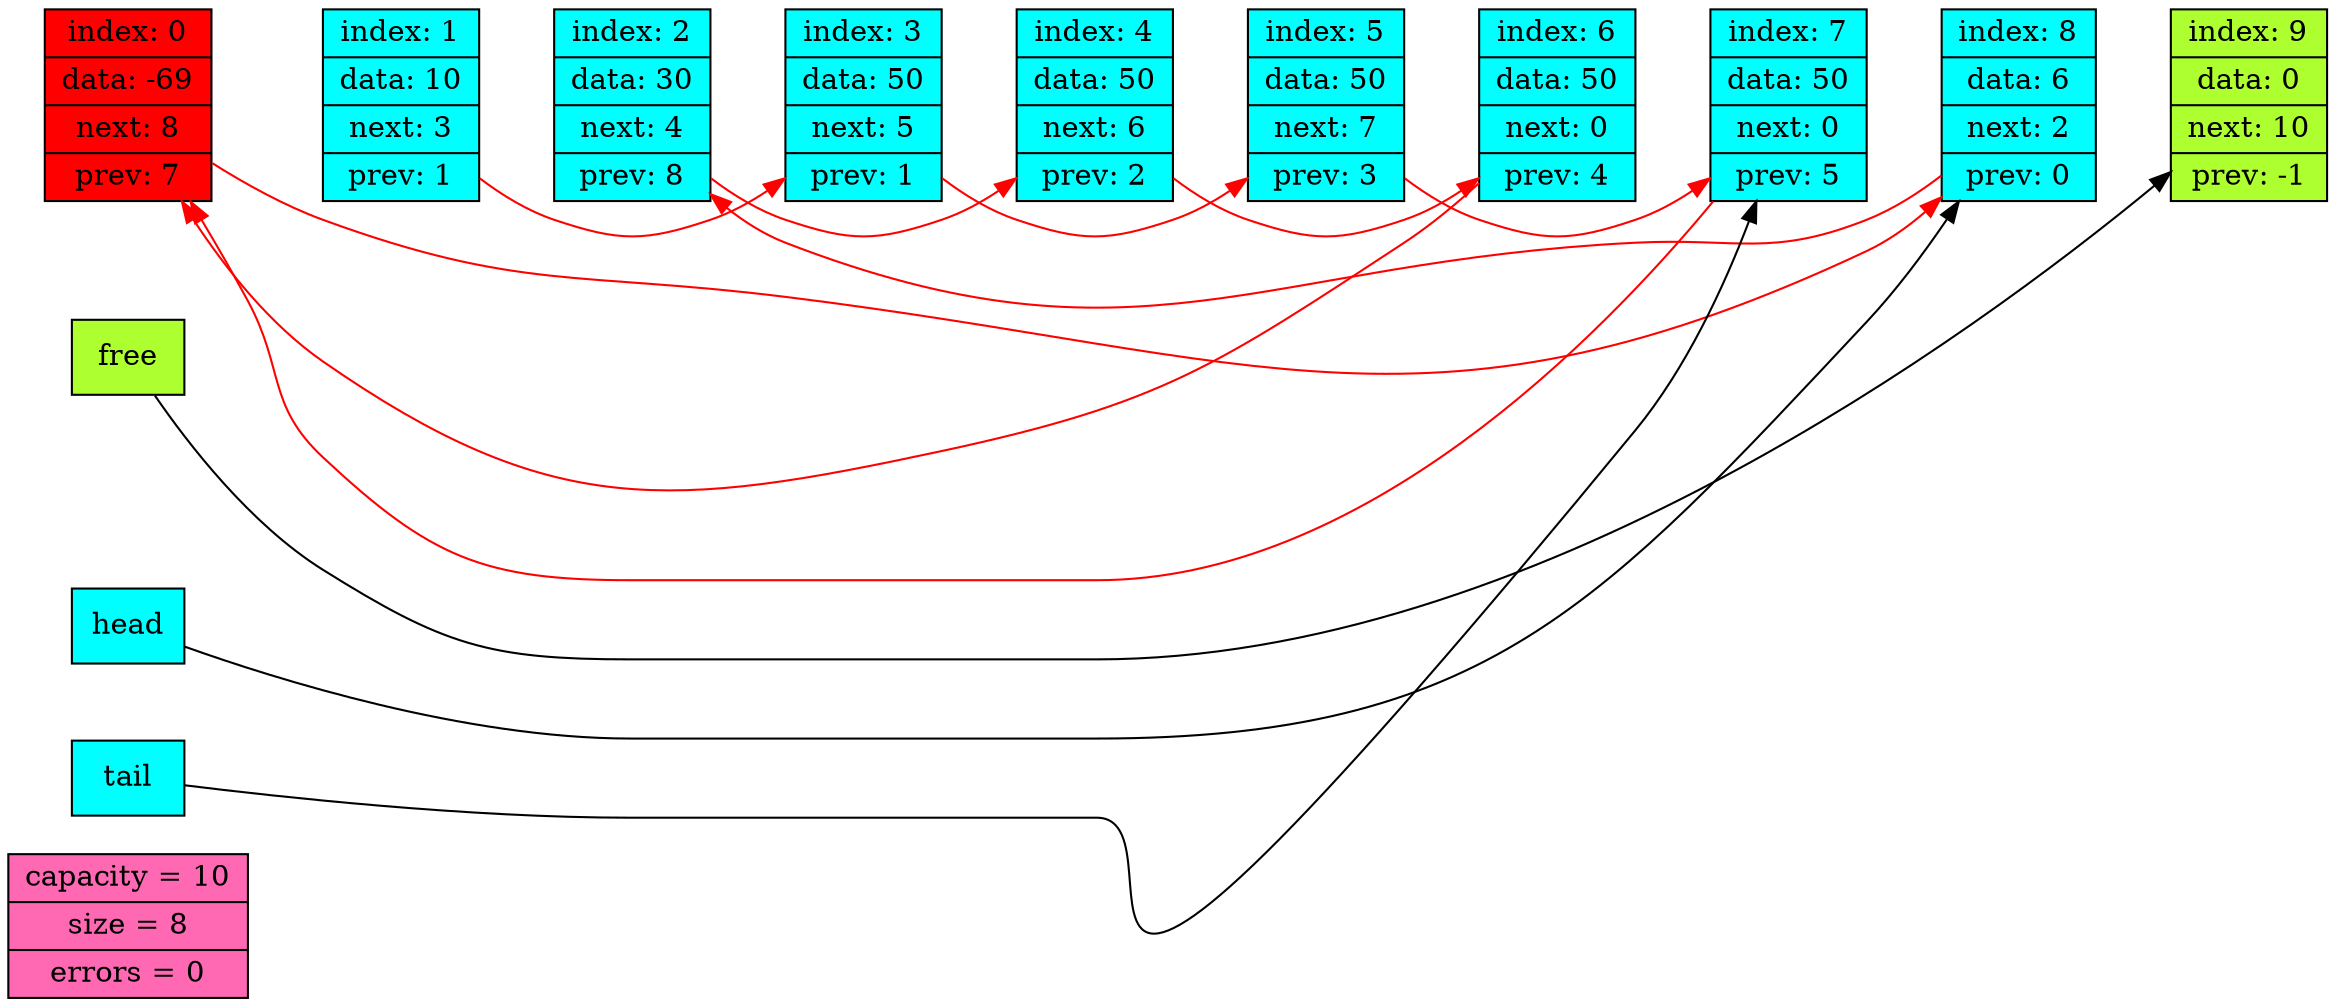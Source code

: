 digraph G
{
rankdir = LR;
node [style = "filled", shape = "record", color = "#000000"];
info [fillcolor = "#FF69B4", label =  " capacity = 10 | size = 8 | errors = 0 "];
node0 -> node1 -> node2 -> node3 -> node4 -> node5 -> node6 -> node7 -> node8 -> node9 [style = "invis"];
free [shape = "rect" fillcolor = "#ADFF2F"];
head [shape = "rect" fillcolor = "#00FFFF"];
tail [shape = "rect" fillcolor = "#00FFFF"];
node0 [fillcolor = "#FF0000", label =  " index: 0 | data: -69 | <next> next: 8 | <prev> prev: 7 "];
node1 [fillcolor = "#00FFFF", label =  " index: 1 | data: 10 | <next> next: 3 | <prev> prev: 1 "];
node2 [fillcolor = "#00FFFF", label =  " index: 2 | data: 30 | <next> next: 4 | <prev> prev: 8 "];
node3 [fillcolor = "#00FFFF", label =  " index: 3 | data: 50 | <next> next: 5 | <prev> prev: 1 "];
node4 [fillcolor = "#00FFFF", label =  " index: 4 | data: 50 | <next> next: 6 | <prev> prev: 2 "];
node5 [fillcolor = "#00FFFF", label =  " index: 5 | data: 50 | <next> next: 7 | <prev> prev: 3 "];
node6 [fillcolor = "#00FFFF", label =  " index: 6 | data: 50 | <next> next: 0 | <prev> prev: 4 "];
node7 [fillcolor = "#00FFFF", label =  " index: 7 | data: 50 | <next> next: 0 | <prev> prev: 5 "];
node8 [fillcolor = "#00FFFF", label =  " index: 8 | data: 6 | <next> next: 2 | <prev> prev: 0 "];
node9 [fillcolor = "#ADFF2F", label =  " index: 9 | data: 0 | <next> next: 10 | <prev> prev: -1 "];
edge [style = "solid", constraint = false];
free -> node9 [color = "#000000"];
head -> node8 [color = "#000000"];
tail -> node7 [color = "#000000"];
node0 -> node8 [color = "#FF0000"];
node1 -> node3 [color = "#FF0000"];
node2 -> node4 [color = "#FF0000"];
node3 -> node5 [color = "#FF0000"];
node4 -> node6 [color = "#FF0000"];
node5 -> node7 [color = "#FF0000"];
node6 -> node0 [color = "#FF0000"];
node7 -> node0 [color = "#FF0000"];
node8 -> node2 [color = "#FF0000"];
}